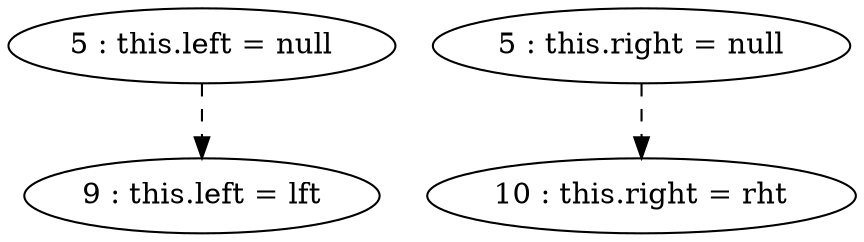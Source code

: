digraph G {
"5 : this.left = null"
"5 : this.left = null" -> "9 : this.left = lft" [style=dashed]
"5 : this.right = null"
"5 : this.right = null" -> "10 : this.right = rht" [style=dashed]
"9 : this.left = lft"
"10 : this.right = rht"
}